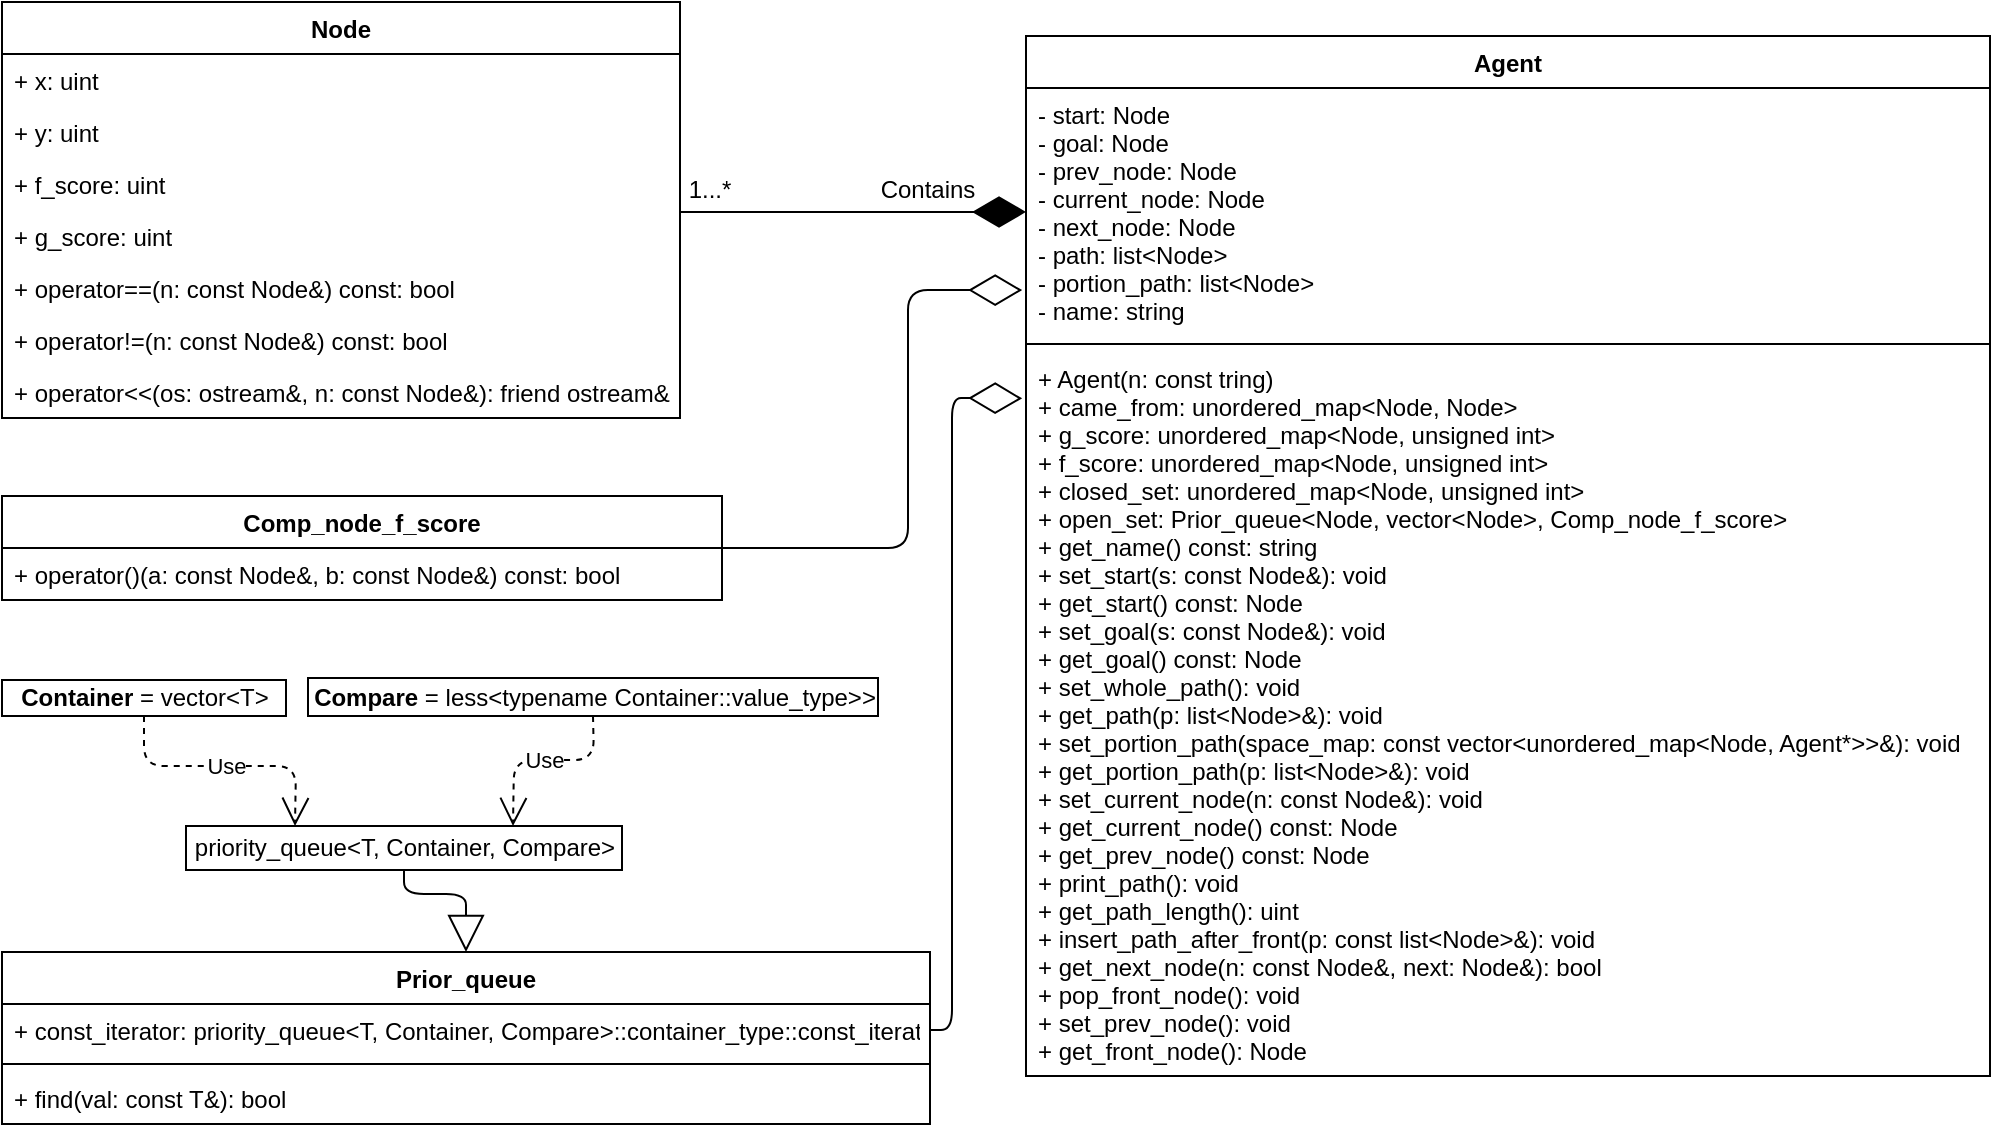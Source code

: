 <mxfile version="12.1.7" type="device" pages="1"><diagram id="zr5CcPjoiK5zn55lhfut" name="Page-1"><mxGraphModel dx="1010" dy="579" grid="0" gridSize="10" guides="1" tooltips="1" connect="1" arrows="1" fold="1" page="0" pageScale="1" pageWidth="827" pageHeight="1169" math="0" shadow="0"><root><mxCell id="0"/><mxCell id="1" parent="0"/><mxCell id="euICxLGEdXh_2RfofXYt-1" value="Agent" style="swimlane;fontStyle=1;align=center;verticalAlign=top;childLayout=stackLayout;horizontal=1;startSize=26;horizontalStack=0;resizeParent=1;resizeParentMax=0;resizeLast=0;collapsible=1;marginBottom=0;" parent="1" vertex="1"><mxGeometry x="621" y="41" width="482" height="520" as="geometry"/></mxCell><mxCell id="euICxLGEdXh_2RfofXYt-2" value="- start: Node&#10;- goal: Node&#10;- prev_node: Node&#10;- current_node: Node&#10;- next_node: Node&#10;- path: list&lt;Node&gt;&#10;- portion_path: list&lt;Node&gt;&#10;- name: string" style="text;strokeColor=none;fillColor=none;align=left;verticalAlign=top;spacingLeft=4;spacingRight=4;overflow=hidden;rotatable=0;points=[[0,0.5],[1,0.5]];portConstraint=eastwest;" parent="euICxLGEdXh_2RfofXYt-1" vertex="1"><mxGeometry y="26" width="482" height="124" as="geometry"/></mxCell><mxCell id="euICxLGEdXh_2RfofXYt-3" value="" style="line;strokeWidth=1;fillColor=none;align=left;verticalAlign=middle;spacingTop=-1;spacingLeft=3;spacingRight=3;rotatable=0;labelPosition=right;points=[];portConstraint=eastwest;" parent="euICxLGEdXh_2RfofXYt-1" vertex="1"><mxGeometry y="150" width="482" height="8" as="geometry"/></mxCell><mxCell id="euICxLGEdXh_2RfofXYt-4" value="+ Agent(n: const tring)&#10;+ came_from: unordered_map&lt;Node, Node&gt;&#10;+ g_score: unordered_map&lt;Node, unsigned int&gt;&#10;+ f_score: unordered_map&lt;Node, unsigned int&gt;&#10;+ closed_set: unordered_map&lt;Node, unsigned int&gt;&#10;+ open_set: Prior_queue&lt;Node, vector&lt;Node&gt;, Comp_node_f_score&gt;&#10;+ get_name() const: string&#10;+ set_start(s: const Node&amp;): void&#10;+ get_start() const: Node&#10;+ set_goal(s: const Node&amp;): void&#10;+ get_goal() const: Node&#10;+ set_whole_path(): void&#10;+ get_path(p: list&lt;Node&gt;&amp;): void&#10;+ set_portion_path(space_map: const vector&lt;unordered_map&lt;Node, Agent*&gt;&gt;&amp;): void&#10;+ get_portion_path(p: list&lt;Node&gt;&amp;): void&#10;+ set_current_node(n: const Node&amp;): void &#10;+ get_current_node() const: Node&#10;+ get_prev_node() const: Node&#10;+ print_path(): void&#10;+ get_path_length(): uint&#10;+ insert_path_after_front(p: const list&lt;Node&gt;&amp;): void&#10;+ get_next_node(n: const Node&amp;, next: Node&amp;): bool&#10;+ pop_front_node(): void&#10;+ set_prev_node(): void&#10;+ get_front_node(): Node&#10;" style="text;strokeColor=none;fillColor=none;align=left;verticalAlign=top;spacingLeft=4;spacingRight=4;overflow=hidden;rotatable=0;points=[[0,0.5],[1,0.5]];portConstraint=eastwest;" parent="euICxLGEdXh_2RfofXYt-1" vertex="1"><mxGeometry y="158" width="482" height="362" as="geometry"/></mxCell><mxCell id="euICxLGEdXh_2RfofXYt-9" value="" style="endArrow=diamondThin;endFill=1;endSize=24;html=1;exitX=1;exitY=0.038;exitDx=0;exitDy=0;entryX=0;entryY=0.5;entryDx=0;entryDy=0;exitPerimeter=0;" parent="1" source="euICxLGEdXh_2RfofXYt-32" target="euICxLGEdXh_2RfofXYt-2" edge="1"><mxGeometry width="160" relative="1" as="geometry"><mxPoint x="460" y="128.5" as="sourcePoint"/><mxPoint x="611" y="126" as="targetPoint"/></mxGeometry></mxCell><mxCell id="euICxLGEdXh_2RfofXYt-10" value="Contains" style="text;html=1;strokeColor=none;fillColor=none;align=center;verticalAlign=middle;whiteSpace=wrap;rounded=0;" parent="1" vertex="1"><mxGeometry x="552" y="108" width="40" height="20" as="geometry"/></mxCell><mxCell id="euICxLGEdXh_2RfofXYt-11" value="1...*" style="text;html=1;strokeColor=none;fillColor=none;align=center;verticalAlign=middle;whiteSpace=wrap;rounded=0;" parent="1" vertex="1"><mxGeometry x="443" y="108" width="40" height="20" as="geometry"/></mxCell><mxCell id="euICxLGEdXh_2RfofXYt-16" value="Prior_queue" style="swimlane;fontStyle=1;align=center;verticalAlign=top;childLayout=stackLayout;horizontal=1;startSize=26;horizontalStack=0;resizeParent=1;resizeParentMax=0;resizeLast=0;collapsible=1;marginBottom=0;" parent="1" vertex="1"><mxGeometry x="109" y="499" width="464" height="86" as="geometry"/></mxCell><mxCell id="euICxLGEdXh_2RfofXYt-17" value="+ const_iterator: priority_queue&lt;T, Container, Compare&gt;::container_type::const_iterator" style="text;strokeColor=none;fillColor=none;align=left;verticalAlign=top;spacingLeft=4;spacingRight=4;overflow=hidden;rotatable=0;points=[[0,0.5],[1,0.5]];portConstraint=eastwest;" parent="euICxLGEdXh_2RfofXYt-16" vertex="1"><mxGeometry y="26" width="464" height="26" as="geometry"/></mxCell><mxCell id="euICxLGEdXh_2RfofXYt-18" value="" style="line;strokeWidth=1;fillColor=none;align=left;verticalAlign=middle;spacingTop=-1;spacingLeft=3;spacingRight=3;rotatable=0;labelPosition=right;points=[];portConstraint=eastwest;" parent="euICxLGEdXh_2RfofXYt-16" vertex="1"><mxGeometry y="52" width="464" height="8" as="geometry"/></mxCell><mxCell id="euICxLGEdXh_2RfofXYt-19" value="+ find(val: const T&amp;): bool" style="text;strokeColor=none;fillColor=none;align=left;verticalAlign=top;spacingLeft=4;spacingRight=4;overflow=hidden;rotatable=0;points=[[0,0.5],[1,0.5]];portConstraint=eastwest;" parent="euICxLGEdXh_2RfofXYt-16" vertex="1"><mxGeometry y="60" width="464" height="26" as="geometry"/></mxCell><mxCell id="euICxLGEdXh_2RfofXYt-28" value="Node" style="swimlane;fontStyle=1;childLayout=stackLayout;horizontal=1;startSize=26;fillColor=none;horizontalStack=0;resizeParent=1;resizeParentMax=0;resizeLast=0;collapsible=1;marginBottom=0;" parent="1" vertex="1"><mxGeometry x="109" y="24" width="339" height="208" as="geometry"/></mxCell><mxCell id="euICxLGEdXh_2RfofXYt-29" value="+ x: uint" style="text;strokeColor=none;fillColor=none;align=left;verticalAlign=top;spacingLeft=4;spacingRight=4;overflow=hidden;rotatable=0;points=[[0,0.5],[1,0.5]];portConstraint=eastwest;" parent="euICxLGEdXh_2RfofXYt-28" vertex="1"><mxGeometry y="26" width="339" height="26" as="geometry"/></mxCell><mxCell id="euICxLGEdXh_2RfofXYt-33" value="+ y: uint" style="text;strokeColor=none;fillColor=none;align=left;verticalAlign=top;spacingLeft=4;spacingRight=4;overflow=hidden;rotatable=0;points=[[0,0.5],[1,0.5]];portConstraint=eastwest;" parent="euICxLGEdXh_2RfofXYt-28" vertex="1"><mxGeometry y="52" width="339" height="26" as="geometry"/></mxCell><mxCell id="euICxLGEdXh_2RfofXYt-30" value="+ f_score: uint" style="text;strokeColor=none;fillColor=none;align=left;verticalAlign=top;spacingLeft=4;spacingRight=4;overflow=hidden;rotatable=0;points=[[0,0.5],[1,0.5]];portConstraint=eastwest;" parent="euICxLGEdXh_2RfofXYt-28" vertex="1"><mxGeometry y="78" width="339" height="26" as="geometry"/></mxCell><mxCell id="euICxLGEdXh_2RfofXYt-32" value="+ g_score: uint" style="text;strokeColor=none;fillColor=none;align=left;verticalAlign=top;spacingLeft=4;spacingRight=4;overflow=hidden;rotatable=0;points=[[0,0.5],[1,0.5]];portConstraint=eastwest;" parent="euICxLGEdXh_2RfofXYt-28" vertex="1"><mxGeometry y="104" width="339" height="26" as="geometry"/></mxCell><mxCell id="euICxLGEdXh_2RfofXYt-34" value="+ operator==(n: const Node&amp;) const: bool" style="text;strokeColor=none;fillColor=none;align=left;verticalAlign=top;spacingLeft=4;spacingRight=4;overflow=hidden;rotatable=0;points=[[0,0.5],[1,0.5]];portConstraint=eastwest;" parent="euICxLGEdXh_2RfofXYt-28" vertex="1"><mxGeometry y="130" width="339" height="26" as="geometry"/></mxCell><mxCell id="euICxLGEdXh_2RfofXYt-35" value="+ operator!=(n: const Node&amp;) const: bool" style="text;strokeColor=none;fillColor=none;align=left;verticalAlign=top;spacingLeft=4;spacingRight=4;overflow=hidden;rotatable=0;points=[[0,0.5],[1,0.5]];portConstraint=eastwest;" parent="euICxLGEdXh_2RfofXYt-28" vertex="1"><mxGeometry y="156" width="339" height="26" as="geometry"/></mxCell><mxCell id="euICxLGEdXh_2RfofXYt-36" value="+ operator&lt;&lt;(os: ostream&amp;, n: const Node&amp;): friend ostream&amp;" style="text;strokeColor=none;fillColor=none;align=left;verticalAlign=top;spacingLeft=4;spacingRight=4;overflow=hidden;rotatable=0;points=[[0,0.5],[1,0.5]];portConstraint=eastwest;" parent="euICxLGEdXh_2RfofXYt-28" vertex="1"><mxGeometry y="182" width="339" height="26" as="geometry"/></mxCell><mxCell id="euICxLGEdXh_2RfofXYt-37" value="&lt;b&gt;Container&lt;/b&gt; = vector&amp;lt;T&amp;gt;" style="html=1;" parent="1" vertex="1"><mxGeometry x="109" y="363" width="142" height="18" as="geometry"/></mxCell><mxCell id="euICxLGEdXh_2RfofXYt-43" value="&lt;span class=&quot;rgh-ws-char rgh-space-char&quot;&gt;&lt;/span&gt;&lt;b&gt;&lt;span class=&quot;pl-en&quot;&gt;Compare&lt;/span&gt;&lt;/b&gt;&lt;span class=&quot;rgh-ws-char rgh-space-char&quot;&gt; &lt;/span&gt;=&lt;span class=&quot;rgh-ws-char rgh-space-char&quot;&gt; &lt;/span&gt;less&amp;lt;&lt;span class=&quot;pl-k&quot;&gt;typename&lt;/span&gt;&lt;span class=&quot;rgh-ws-char rgh-space-char&quot;&gt; &lt;/span&gt;Container::value_type&amp;gt;&amp;gt;" style="html=1;fillColor=none;" parent="1" vertex="1"><mxGeometry x="262" y="362" width="285" height="19" as="geometry"/></mxCell><mxCell id="euICxLGEdXh_2RfofXYt-46" value="priority_queue&amp;lt;T,&lt;span class=&quot;rgh-ws-char rgh-space-char&quot;&gt; &lt;/span&gt;Container,&lt;span class=&quot;rgh-ws-char rgh-space-char&quot;&gt; &lt;/span&gt;Compare&amp;gt;" style="html=1;fillColor=none;" parent="1" vertex="1"><mxGeometry x="201" y="436" width="218" height="22" as="geometry"/></mxCell><mxCell id="euICxLGEdXh_2RfofXYt-50" value="Use" style="endArrow=open;endSize=12;dashed=1;html=1;exitX=0.5;exitY=1;exitDx=0;exitDy=0;entryX=0.25;entryY=0;entryDx=0;entryDy=0;" parent="1" source="euICxLGEdXh_2RfofXYt-37" target="euICxLGEdXh_2RfofXYt-46" edge="1"><mxGeometry width="160" relative="1" as="geometry"><mxPoint x="91" y="496.5" as="sourcePoint"/><mxPoint x="251" y="496.5" as="targetPoint"/><Array as="points"><mxPoint x="180" y="406"/><mxPoint x="256" y="406"/></Array></mxGeometry></mxCell><mxCell id="euICxLGEdXh_2RfofXYt-51" value="Use" style="endArrow=open;endSize=12;dashed=1;html=1;exitX=0.5;exitY=1;exitDx=0;exitDy=0;entryX=0.75;entryY=0;entryDx=0;entryDy=0;" parent="1" source="euICxLGEdXh_2RfofXYt-43" target="euICxLGEdXh_2RfofXYt-46" edge="1"><mxGeometry width="160" relative="1" as="geometry"><mxPoint x="360" y="401" as="sourcePoint"/><mxPoint x="520" y="401" as="targetPoint"/><Array as="points"><mxPoint x="405" y="403"/><mxPoint x="365" y="403"/></Array></mxGeometry></mxCell><mxCell id="euICxLGEdXh_2RfofXYt-52" value="&lt;div&gt;&lt;br&gt;&lt;/div&gt;&lt;div&gt;&lt;br&gt;&lt;/div&gt;" style="text;html=1;resizable=0;points=[];align=center;verticalAlign=middle;labelBackgroundColor=#ffffff;" parent="euICxLGEdXh_2RfofXYt-51" vertex="1" connectable="0"><mxGeometry x="-0.194" y="5" relative="1" as="geometry"><mxPoint as="offset"/></mxGeometry></mxCell><mxCell id="euICxLGEdXh_2RfofXYt-53" value="" style="endArrow=block;endSize=16;endFill=0;html=1;exitX=0.5;exitY=1;exitDx=0;exitDy=0;entryX=0.5;entryY=0;entryDx=0;entryDy=0;" parent="1" source="euICxLGEdXh_2RfofXYt-46" target="euICxLGEdXh_2RfofXYt-16" edge="1"><mxGeometry width="160" relative="1" as="geometry"><mxPoint x="279" y="477" as="sourcePoint"/><mxPoint x="439" y="477" as="targetPoint"/><Array as="points"><mxPoint x="310" y="470"/><mxPoint x="341" y="470"/></Array></mxGeometry></mxCell><mxCell id="euICxLGEdXh_2RfofXYt-55" value="" style="endArrow=diamondThin;endFill=0;endSize=24;html=1;entryX=-0.004;entryY=0.064;entryDx=0;entryDy=0;entryPerimeter=0;exitX=1;exitY=0.5;exitDx=0;exitDy=0;" parent="1" source="euICxLGEdXh_2RfofXYt-17" target="euICxLGEdXh_2RfofXYt-4" edge="1"><mxGeometry width="160" relative="1" as="geometry"><mxPoint x="109" y="690" as="sourcePoint"/><mxPoint x="269" y="690" as="targetPoint"/><Array as="points"><mxPoint x="584" y="538"/><mxPoint x="584" y="222"/></Array></mxGeometry></mxCell><mxCell id="euICxLGEdXh_2RfofXYt-56" value="Comp_node_f_score" style="swimlane;fontStyle=1;childLayout=stackLayout;horizontal=1;startSize=26;fillColor=none;horizontalStack=0;resizeParent=1;resizeParentMax=0;resizeLast=0;collapsible=1;marginBottom=0;" parent="1" vertex="1"><mxGeometry x="109" y="271" width="360" height="52" as="geometry"/></mxCell><mxCell id="euICxLGEdXh_2RfofXYt-57" value="+ operator()(a: const Node&amp;, b: const Node&amp;) const: bool" style="text;strokeColor=none;fillColor=none;align=left;verticalAlign=top;spacingLeft=4;spacingRight=4;overflow=hidden;rotatable=0;points=[[0,0.5],[1,0.5]];portConstraint=eastwest;" parent="euICxLGEdXh_2RfofXYt-56" vertex="1"><mxGeometry y="26" width="360" height="26" as="geometry"/></mxCell><mxCell id="euICxLGEdXh_2RfofXYt-60" value="" style="endArrow=diamondThin;endFill=0;endSize=24;html=1;exitX=1;exitY=0.5;exitDx=0;exitDy=0;entryX=-0.004;entryY=0.815;entryDx=0;entryDy=0;entryPerimeter=0;" parent="1" source="euICxLGEdXh_2RfofXYt-56" target="euICxLGEdXh_2RfofXYt-2" edge="1"><mxGeometry width="160" relative="1" as="geometry"><mxPoint x="472" y="300.5" as="sourcePoint"/><mxPoint x="632" y="300.5" as="targetPoint"/><Array as="points"><mxPoint x="562" y="297"/><mxPoint x="562" y="168"/></Array></mxGeometry></mxCell></root></mxGraphModel></diagram></mxfile>